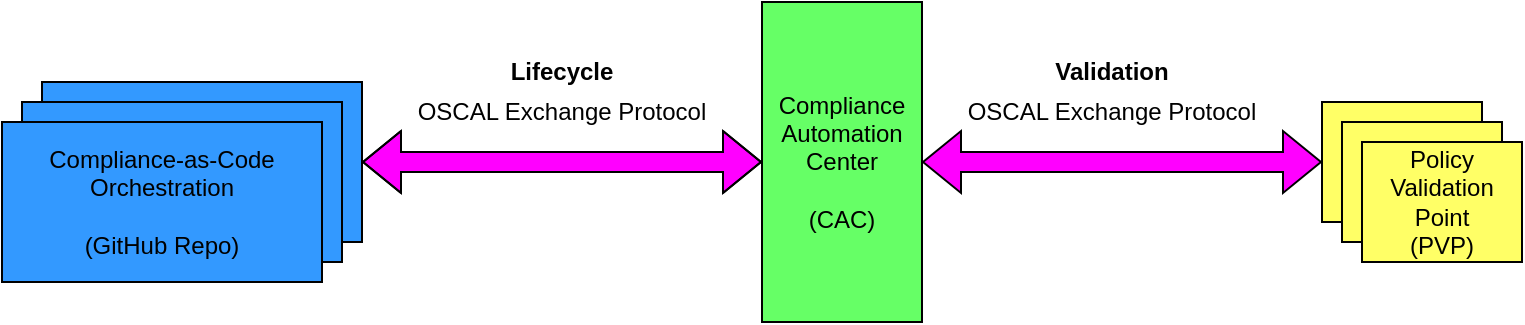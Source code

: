 <mxfile version="19.0.0" type="device"><diagram id="2tU54vTtaBBLPGTrIj-1" name="Page-1"><mxGraphModel dx="1662" dy="905" grid="1" gridSize="10" guides="1" tooltips="1" connect="1" arrows="1" fold="1" page="1" pageScale="1" pageWidth="850" pageHeight="1100" math="0" shadow="0"><root><mxCell id="0"/><mxCell id="1" parent="0"/><mxCell id="pVKa03o0jG4jnB8J3LOO-2" value="Compliance-as-Code&lt;br&gt;Orchestration&lt;br&gt;&lt;br&gt;(GitHub Repo)" style="rounded=0;whiteSpace=wrap;html=1;fillColor=#3399FF;" parent="1" vertex="1"><mxGeometry x="40" y="240" width="160" height="80" as="geometry"/></mxCell><mxCell id="pVKa03o0jG4jnB8J3LOO-3" value="Compliance&lt;br&gt;Automation&lt;br&gt;Center&lt;br&gt;&lt;br&gt;(CAC)" style="rounded=0;whiteSpace=wrap;html=1;fillColor=#66FF66;" parent="1" vertex="1"><mxGeometry x="400" y="200" width="80" height="160" as="geometry"/></mxCell><mxCell id="pVKa03o0jG4jnB8J3LOO-8" value="Policy&lt;br&gt;Validation&lt;br&gt;Point" style="rounded=0;whiteSpace=wrap;html=1;fillColor=#FFFF66;" parent="1" vertex="1"><mxGeometry x="680" y="250" width="80" height="60" as="geometry"/></mxCell><mxCell id="pVKa03o0jG4jnB8J3LOO-9" value="Policy&lt;br&gt;Validation&lt;br&gt;Point" style="rounded=0;whiteSpace=wrap;html=1;fillColor=#FFFF66;" parent="1" vertex="1"><mxGeometry x="690" y="260" width="80" height="60" as="geometry"/></mxCell><mxCell id="pVKa03o0jG4jnB8J3LOO-10" value="Policy&lt;br&gt;Validation&lt;br&gt;Point&lt;br&gt;(PVP)" style="rounded=0;whiteSpace=wrap;html=1;fillColor=#FFFF66;" parent="1" vertex="1"><mxGeometry x="700" y="270" width="80" height="60" as="geometry"/></mxCell><mxCell id="pVKa03o0jG4jnB8J3LOO-11" value="" style="shape=flexArrow;endArrow=classic;startArrow=classic;html=1;rounded=0;exitX=1;exitY=0.5;exitDx=0;exitDy=0;entryX=0;entryY=0.5;entryDx=0;entryDy=0;fillColor=#FF00FF;" parent="1" source="pVKa03o0jG4jnB8J3LOO-2" target="pVKa03o0jG4jnB8J3LOO-3" edge="1"><mxGeometry width="100" height="100" relative="1" as="geometry"><mxPoint x="370" y="480" as="sourcePoint"/><mxPoint x="470" y="380" as="targetPoint"/><Array as="points"><mxPoint x="280" y="280"/></Array></mxGeometry></mxCell><mxCell id="pVKa03o0jG4jnB8J3LOO-12" value="" style="shape=flexArrow;endArrow=classic;startArrow=classic;html=1;rounded=0;entryX=0;entryY=0.5;entryDx=0;entryDy=0;exitX=1;exitY=0.5;exitDx=0;exitDy=0;fillColor=#FF00FF;" parent="1" source="pVKa03o0jG4jnB8J3LOO-3" target="pVKa03o0jG4jnB8J3LOO-8" edge="1"><mxGeometry width="100" height="100" relative="1" as="geometry"><mxPoint x="370" y="480" as="sourcePoint"/><mxPoint x="470" y="380" as="targetPoint"/></mxGeometry></mxCell><mxCell id="_oDclqGrTXfIzR5OHqJP-10" value="Compliance-as-Code&lt;br&gt;Orchestration&lt;br&gt;&lt;br&gt;(GitHub Repo)" style="rounded=0;whiteSpace=wrap;html=1;fillColor=#3399FF;" parent="1" vertex="1"><mxGeometry x="30" y="250" width="160" height="80" as="geometry"/></mxCell><mxCell id="_oDclqGrTXfIzR5OHqJP-11" value="Compliance-as-Code&lt;br&gt;Orchestration&lt;br&gt;&lt;br&gt;(GitHub Repo)" style="rounded=0;whiteSpace=wrap;html=1;fillColor=#3399FF;" parent="1" vertex="1"><mxGeometry x="20" y="260" width="160" height="80" as="geometry"/></mxCell><mxCell id="_oDclqGrTXfIzR5OHqJP-14" value="OSCAL Exchange Protocol" style="text;html=1;strokeColor=none;fillColor=none;align=center;verticalAlign=middle;whiteSpace=wrap;rounded=0;" parent="1" vertex="1"><mxGeometry x="225" y="240" width="150" height="30" as="geometry"/></mxCell><mxCell id="_oDclqGrTXfIzR5OHqJP-15" value="OSCAL Exchange Protocol" style="text;html=1;strokeColor=none;fillColor=none;align=center;verticalAlign=middle;whiteSpace=wrap;rounded=0;" parent="1" vertex="1"><mxGeometry x="500" y="240" width="150" height="30" as="geometry"/></mxCell><mxCell id="_oDclqGrTXfIzR5OHqJP-16" value="&lt;b&gt;Lifecycle&lt;/b&gt;" style="text;html=1;strokeColor=none;fillColor=none;align=center;verticalAlign=middle;whiteSpace=wrap;rounded=0;" parent="1" vertex="1"><mxGeometry x="270" y="220" width="60" height="30" as="geometry"/></mxCell><mxCell id="_oDclqGrTXfIzR5OHqJP-17" value="&lt;b&gt;Validation&lt;/b&gt;" style="text;html=1;strokeColor=none;fillColor=none;align=center;verticalAlign=middle;whiteSpace=wrap;rounded=0;" parent="1" vertex="1"><mxGeometry x="545" y="220" width="60" height="30" as="geometry"/></mxCell></root></mxGraphModel></diagram></mxfile>